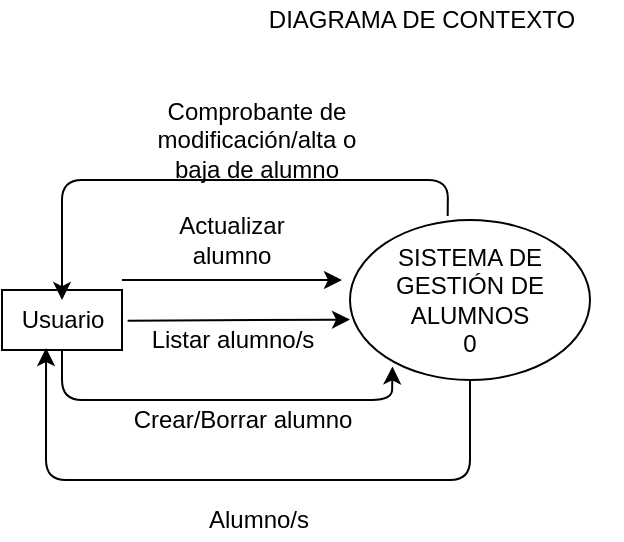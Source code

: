 <mxfile version="14.1.1" type="github">
  <diagram id="Bx-L0jIwDqUiYcygky1f" name="Page-1">
    <mxGraphModel dx="931" dy="530" grid="1" gridSize="10" guides="1" tooltips="1" connect="1" arrows="1" fold="1" page="1" pageScale="1" pageWidth="827" pageHeight="1169" math="0" shadow="0">
      <root>
        <mxCell id="0" />
        <mxCell id="1" parent="0" />
        <mxCell id="vtyYr72SYMMWC1jqy1DY-6" value="" style="rounded=0;whiteSpace=wrap;html=1;" vertex="1" parent="1">
          <mxGeometry x="180" y="165" width="60" height="30" as="geometry" />
        </mxCell>
        <mxCell id="vtyYr72SYMMWC1jqy1DY-1" value="SISTEMA DE GESTIÓN DE ALUMNOS&lt;br&gt;0" style="ellipse;whiteSpace=wrap;html=1;" vertex="1" parent="1">
          <mxGeometry x="354" y="130" width="120" height="80" as="geometry" />
        </mxCell>
        <mxCell id="vtyYr72SYMMWC1jqy1DY-2" value="" style="endArrow=classic;html=1;exitX=1.047;exitY=0.52;exitDx=0;exitDy=0;exitPerimeter=0;" edge="1" parent="1" source="vtyYr72SYMMWC1jqy1DY-4">
          <mxGeometry width="50" height="50" relative="1" as="geometry">
            <mxPoint x="284" y="179.8" as="sourcePoint" />
            <mxPoint x="354" y="179.8" as="targetPoint" />
          </mxGeometry>
        </mxCell>
        <mxCell id="vtyYr72SYMMWC1jqy1DY-4" value="Usuario" style="text;html=1;align=center;verticalAlign=middle;resizable=0;points=[];autosize=1;" vertex="1" parent="1">
          <mxGeometry x="180" y="170" width="60" height="20" as="geometry" />
        </mxCell>
        <mxCell id="vtyYr72SYMMWC1jqy1DY-5" value="Listar alumno/s" style="text;html=1;align=center;verticalAlign=middle;resizable=0;points=[];autosize=1;" vertex="1" parent="1">
          <mxGeometry x="245" y="180" width="100" height="20" as="geometry" />
        </mxCell>
        <mxCell id="vtyYr72SYMMWC1jqy1DY-7" value="" style="endArrow=classic;html=1;" edge="1" parent="1">
          <mxGeometry width="50" height="50" relative="1" as="geometry">
            <mxPoint x="240" y="160" as="sourcePoint" />
            <mxPoint x="350" y="160" as="targetPoint" />
          </mxGeometry>
        </mxCell>
        <mxCell id="vtyYr72SYMMWC1jqy1DY-8" value="Actualizar alumno" style="text;html=1;strokeColor=none;fillColor=none;align=center;verticalAlign=middle;whiteSpace=wrap;rounded=0;" vertex="1" parent="1">
          <mxGeometry x="275" y="130" width="40" height="20" as="geometry" />
        </mxCell>
        <mxCell id="vtyYr72SYMMWC1jqy1DY-11" value="" style="endArrow=classic;html=1;exitX=0.5;exitY=1;exitDx=0;exitDy=0;entryX=0.177;entryY=0.915;entryDx=0;entryDy=0;entryPerimeter=0;" edge="1" parent="1" source="vtyYr72SYMMWC1jqy1DY-6" target="vtyYr72SYMMWC1jqy1DY-1">
          <mxGeometry width="50" height="50" relative="1" as="geometry">
            <mxPoint x="420" y="230" as="sourcePoint" />
            <mxPoint x="210" y="210" as="targetPoint" />
            <Array as="points">
              <mxPoint x="210" y="220" />
              <mxPoint x="375" y="220" />
            </Array>
          </mxGeometry>
        </mxCell>
        <mxCell id="vtyYr72SYMMWC1jqy1DY-13" value="Crear/Borrar alumno" style="text;html=1;align=center;verticalAlign=middle;resizable=0;points=[];autosize=1;" vertex="1" parent="1">
          <mxGeometry x="240" y="220" width="120" height="20" as="geometry" />
        </mxCell>
        <mxCell id="vtyYr72SYMMWC1jqy1DY-14" value="" style="endArrow=classic;html=1;entryX=0.5;entryY=0.167;entryDx=0;entryDy=0;entryPerimeter=0;exitX=0.407;exitY=-0.025;exitDx=0;exitDy=0;exitPerimeter=0;" edge="1" parent="1" source="vtyYr72SYMMWC1jqy1DY-1" target="vtyYr72SYMMWC1jqy1DY-6">
          <mxGeometry width="50" height="50" relative="1" as="geometry">
            <mxPoint x="390" y="110" as="sourcePoint" />
            <mxPoint x="210" y="110" as="targetPoint" />
            <Array as="points">
              <mxPoint x="403" y="110" />
              <mxPoint x="210" y="110" />
            </Array>
          </mxGeometry>
        </mxCell>
        <mxCell id="vtyYr72SYMMWC1jqy1DY-16" value="Comprobante de modificación/alta o baja de alumno" style="text;html=1;strokeColor=none;fillColor=none;align=center;verticalAlign=middle;whiteSpace=wrap;rounded=0;" vertex="1" parent="1">
          <mxGeometry x="250" y="80" width="115" height="20" as="geometry" />
        </mxCell>
        <mxCell id="vtyYr72SYMMWC1jqy1DY-17" value="" style="endArrow=classic;html=1;entryX=0.367;entryY=0.967;entryDx=0;entryDy=0;entryPerimeter=0;" edge="1" parent="1" target="vtyYr72SYMMWC1jqy1DY-6">
          <mxGeometry width="50" height="50" relative="1" as="geometry">
            <mxPoint x="414" y="210" as="sourcePoint" />
            <mxPoint x="204" y="260" as="targetPoint" />
            <Array as="points">
              <mxPoint x="414" y="260" />
              <mxPoint x="202" y="260" />
            </Array>
          </mxGeometry>
        </mxCell>
        <mxCell id="vtyYr72SYMMWC1jqy1DY-23" value="Alumno/s" style="text;html=1;align=center;verticalAlign=middle;resizable=0;points=[];autosize=1;" vertex="1" parent="1">
          <mxGeometry x="272.5" y="270" width="70" height="20" as="geometry" />
        </mxCell>
        <mxCell id="vtyYr72SYMMWC1jqy1DY-24" value="DIAGRAMA DE CONTEXTO" style="text;html=1;strokeColor=none;fillColor=none;align=center;verticalAlign=middle;whiteSpace=wrap;rounded=0;" vertex="1" parent="1">
          <mxGeometry x="290" y="20" width="200" height="20" as="geometry" />
        </mxCell>
      </root>
    </mxGraphModel>
  </diagram>
</mxfile>
